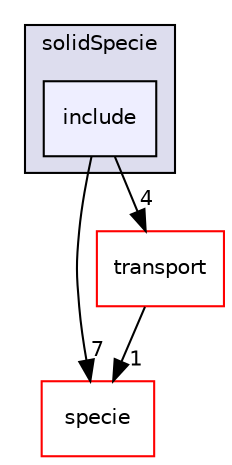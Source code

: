 digraph "src/thermophysicalModels/solidSpecie/include" {
  bgcolor=transparent;
  compound=true
  node [ fontsize="10", fontname="Helvetica"];
  edge [ labelfontsize="10", labelfontname="Helvetica"];
  subgraph clusterdir_640adc73b6f298758d016476c5bdb471 {
    graph [ bgcolor="#ddddee", pencolor="black", label="solidSpecie" fontname="Helvetica", fontsize="10", URL="dir_640adc73b6f298758d016476c5bdb471.html"]
  dir_d8d7ca78215282fd8571e422490980b0 [shape=box, label="include", style="filled", fillcolor="#eeeeff", pencolor="black", URL="dir_d8d7ca78215282fd8571e422490980b0.html"];
  }
  dir_5c4bf53b114f4c9237cd4ef0431fc9bd [shape=box label="specie" color="red" URL="dir_5c4bf53b114f4c9237cd4ef0431fc9bd.html"];
  dir_bf3bd911c64212434fe120712945dd80 [shape=box label="transport" color="red" URL="dir_bf3bd911c64212434fe120712945dd80.html"];
  dir_bf3bd911c64212434fe120712945dd80->dir_5c4bf53b114f4c9237cd4ef0431fc9bd [headlabel="1", labeldistance=1.5 headhref="dir_002931_001243.html"];
  dir_d8d7ca78215282fd8571e422490980b0->dir_5c4bf53b114f4c9237cd4ef0431fc9bd [headlabel="7", labeldistance=1.5 headhref="dir_002924_001243.html"];
  dir_d8d7ca78215282fd8571e422490980b0->dir_bf3bd911c64212434fe120712945dd80 [headlabel="4", labeldistance=1.5 headhref="dir_002924_002931.html"];
}

